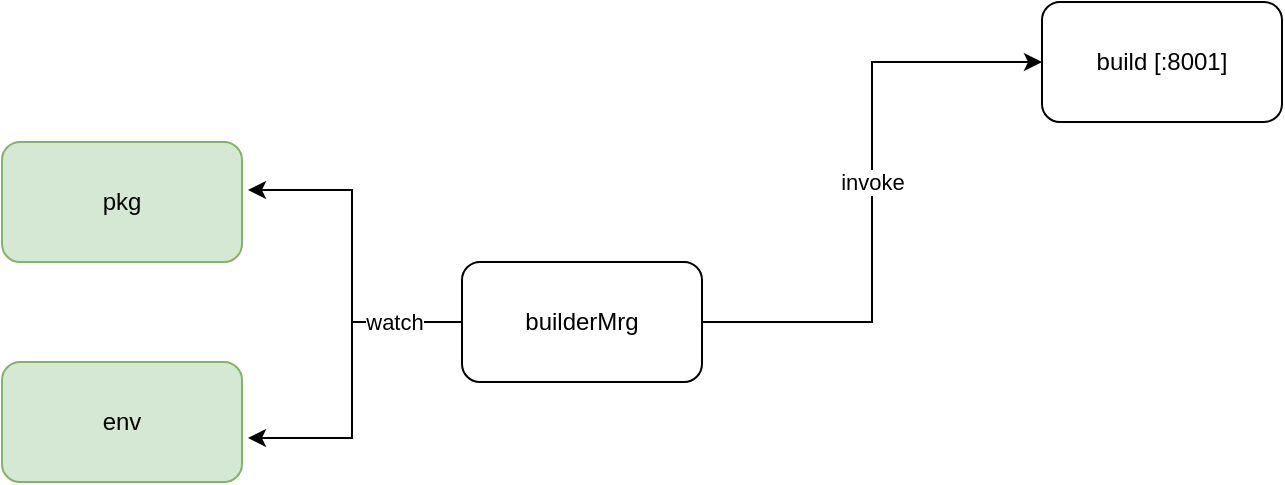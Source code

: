 <mxfile version="21.6.8" type="github">
  <diagram name="第 1 页" id="TU_cjNvHZZuvAgDjK81o">
    <mxGraphModel dx="2046" dy="648" grid="1" gridSize="10" guides="1" tooltips="1" connect="1" arrows="1" fold="1" page="1" pageScale="1" pageWidth="827" pageHeight="1169" math="0" shadow="0">
      <root>
        <mxCell id="0" />
        <mxCell id="1" parent="0" />
        <mxCell id="yhDWBcCUplNR6x728G6r-8" style="edgeStyle=orthogonalEdgeStyle;rounded=0;orthogonalLoop=1;jettySize=auto;html=1;entryX=1.025;entryY=0.4;entryDx=0;entryDy=0;entryPerimeter=0;" edge="1" parent="1" source="yhDWBcCUplNR6x728G6r-1" target="yhDWBcCUplNR6x728G6r-3">
          <mxGeometry relative="1" as="geometry" />
        </mxCell>
        <mxCell id="yhDWBcCUplNR6x728G6r-9" style="edgeStyle=orthogonalEdgeStyle;rounded=0;orthogonalLoop=1;jettySize=auto;html=1;entryX=1.025;entryY=0.633;entryDx=0;entryDy=0;entryPerimeter=0;" edge="1" parent="1" source="yhDWBcCUplNR6x728G6r-1" target="yhDWBcCUplNR6x728G6r-4">
          <mxGeometry relative="1" as="geometry" />
        </mxCell>
        <mxCell id="yhDWBcCUplNR6x728G6r-10" value="watch" style="edgeLabel;html=1;align=center;verticalAlign=middle;resizable=0;points=[];" vertex="1" connectable="0" parent="yhDWBcCUplNR6x728G6r-9">
          <mxGeometry x="-0.588" relative="1" as="geometry">
            <mxPoint as="offset" />
          </mxGeometry>
        </mxCell>
        <mxCell id="yhDWBcCUplNR6x728G6r-11" style="edgeStyle=orthogonalEdgeStyle;rounded=0;orthogonalLoop=1;jettySize=auto;html=1;entryX=0;entryY=0.5;entryDx=0;entryDy=0;" edge="1" parent="1" source="yhDWBcCUplNR6x728G6r-1" target="yhDWBcCUplNR6x728G6r-2">
          <mxGeometry relative="1" as="geometry" />
        </mxCell>
        <mxCell id="yhDWBcCUplNR6x728G6r-12" value="invoke" style="edgeLabel;html=1;align=center;verticalAlign=middle;resizable=0;points=[];" vertex="1" connectable="0" parent="yhDWBcCUplNR6x728G6r-11">
          <mxGeometry x="0.033" relative="1" as="geometry">
            <mxPoint as="offset" />
          </mxGeometry>
        </mxCell>
        <mxCell id="yhDWBcCUplNR6x728G6r-1" value="builderMrg" style="rounded=1;whiteSpace=wrap;html=1;" vertex="1" parent="1">
          <mxGeometry x="140" y="260" width="120" height="60" as="geometry" />
        </mxCell>
        <mxCell id="yhDWBcCUplNR6x728G6r-2" value="build [:8001]" style="rounded=1;whiteSpace=wrap;html=1;" vertex="1" parent="1">
          <mxGeometry x="430" y="130" width="120" height="60" as="geometry" />
        </mxCell>
        <mxCell id="yhDWBcCUplNR6x728G6r-3" value="pkg" style="rounded=1;whiteSpace=wrap;html=1;fillColor=#d5e8d4;strokeColor=#82b366;" vertex="1" parent="1">
          <mxGeometry x="-90" y="200" width="120" height="60" as="geometry" />
        </mxCell>
        <mxCell id="yhDWBcCUplNR6x728G6r-4" value="env" style="rounded=1;whiteSpace=wrap;html=1;fillColor=#d5e8d4;strokeColor=#82b366;" vertex="1" parent="1">
          <mxGeometry x="-90" y="310" width="120" height="60" as="geometry" />
        </mxCell>
      </root>
    </mxGraphModel>
  </diagram>
</mxfile>
